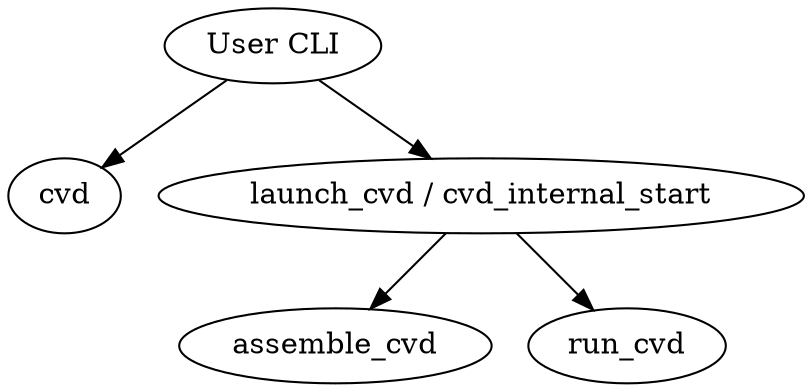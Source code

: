 digraph {
  assemble_cvd
  cvd
  cvd_internal_start [label = "launch_cvd / cvd_internal_start"]
  run_cvd
  user [label = "User CLI"]

  user -> cvd
  user -> cvd_internal_start
  cvd_internal_start -> assemble_cvd
  cvd_internal_start -> run_cvd
}
